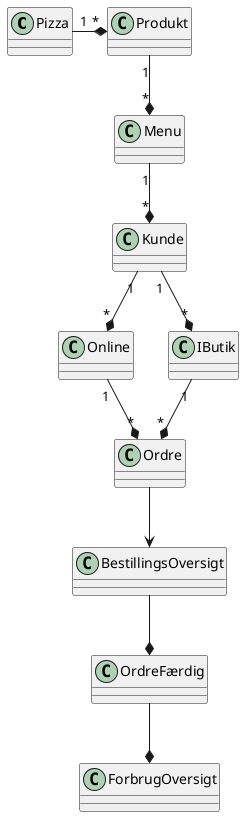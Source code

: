 @startuml
Pizza "1" -* "*" Produkt
Ordre --> BestillingsOversigt
Produkt "1" --* "*" Menu
Menu "1" --* "*" Kunde
Kunde "1" --* "*" Online
Kunde "1" --* "*" IButik
Online "1" --* "*" Ordre
IButik "1" --* "*" Ordre
BestillingsOversigt --* OrdreFærdig
OrdreFærdig --* ForbrugOversigt
@enduml
